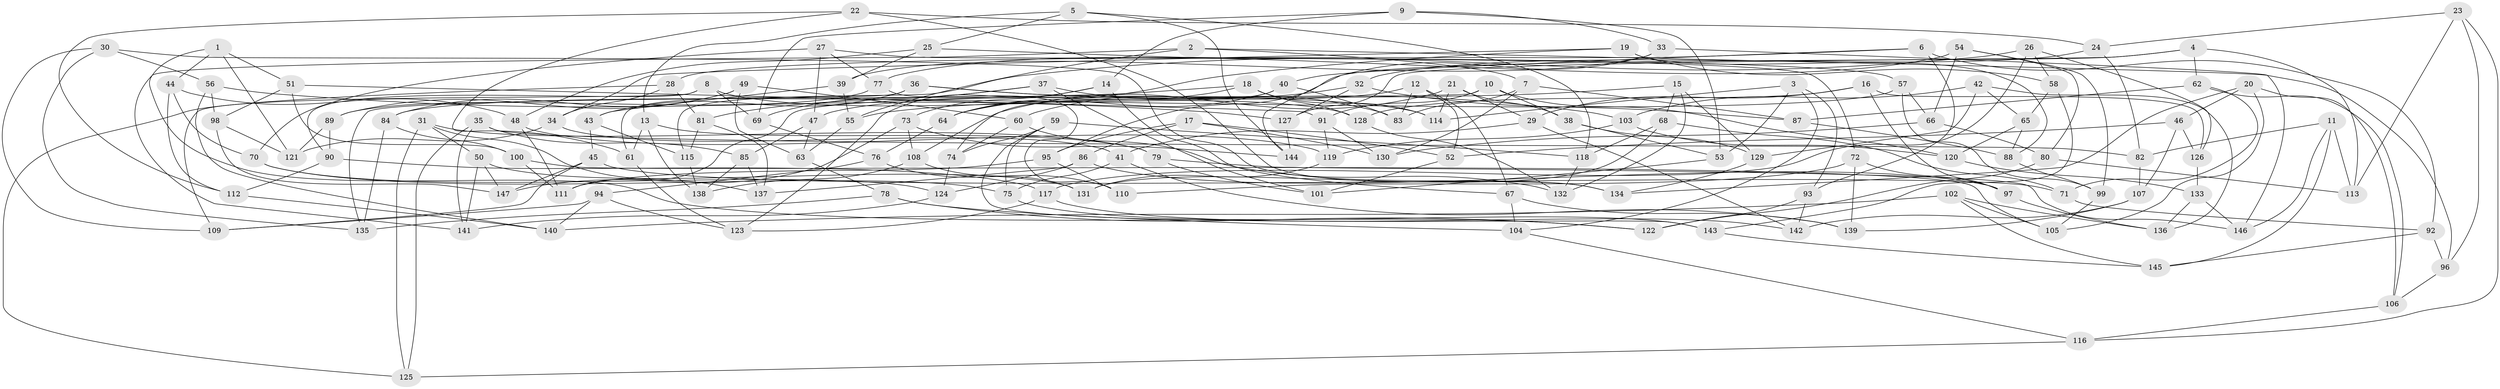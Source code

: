 // coarse degree distribution, {5: 0.13636363636363635, 4: 0.3409090909090909, 3: 0.13636363636363635, 8: 0.06818181818181818, 2: 0.022727272727272728, 6: 0.06818181818181818, 9: 0.045454545454545456, 10: 0.06818181818181818, 11: 0.045454545454545456, 13: 0.022727272727272728, 14: 0.022727272727272728, 7: 0.022727272727272728}
// Generated by graph-tools (version 1.1) at 2025/01/03/04/25 22:01:16]
// undirected, 147 vertices, 294 edges
graph export_dot {
graph [start="1"]
  node [color=gray90,style=filled];
  1;
  2;
  3;
  4;
  5;
  6;
  7;
  8;
  9;
  10;
  11;
  12;
  13;
  14;
  15;
  16;
  17;
  18;
  19;
  20;
  21;
  22;
  23;
  24;
  25;
  26;
  27;
  28;
  29;
  30;
  31;
  32;
  33;
  34;
  35;
  36;
  37;
  38;
  39;
  40;
  41;
  42;
  43;
  44;
  45;
  46;
  47;
  48;
  49;
  50;
  51;
  52;
  53;
  54;
  55;
  56;
  57;
  58;
  59;
  60;
  61;
  62;
  63;
  64;
  65;
  66;
  67;
  68;
  69;
  70;
  71;
  72;
  73;
  74;
  75;
  76;
  77;
  78;
  79;
  80;
  81;
  82;
  83;
  84;
  85;
  86;
  87;
  88;
  89;
  90;
  91;
  92;
  93;
  94;
  95;
  96;
  97;
  98;
  99;
  100;
  101;
  102;
  103;
  104;
  105;
  106;
  107;
  108;
  109;
  110;
  111;
  112;
  113;
  114;
  115;
  116;
  117;
  118;
  119;
  120;
  121;
  122;
  123;
  124;
  125;
  126;
  127;
  128;
  129;
  130;
  131;
  132;
  133;
  134;
  135;
  136;
  137;
  138;
  139;
  140;
  141;
  142;
  143;
  144;
  145;
  146;
  147;
  1 -- 51;
  1 -- 44;
  1 -- 121;
  1 -- 122;
  2 -- 141;
  2 -- 7;
  2 -- 55;
  2 -- 96;
  3 -- 104;
  3 -- 53;
  3 -- 114;
  3 -- 93;
  4 -- 113;
  4 -- 127;
  4 -- 95;
  4 -- 62;
  5 -- 118;
  5 -- 144;
  5 -- 13;
  5 -- 25;
  6 -- 93;
  6 -- 92;
  6 -- 28;
  6 -- 40;
  7 -- 83;
  7 -- 130;
  7 -- 87;
  8 -- 128;
  8 -- 69;
  8 -- 109;
  8 -- 90;
  9 -- 33;
  9 -- 69;
  9 -- 14;
  9 -- 53;
  10 -- 135;
  10 -- 91;
  10 -- 120;
  10 -- 38;
  11 -- 145;
  11 -- 146;
  11 -- 113;
  11 -- 82;
  12 -- 52;
  12 -- 83;
  12 -- 67;
  12 -- 47;
  13 -- 138;
  13 -- 79;
  13 -- 61;
  14 -- 67;
  14 -- 73;
  14 -- 123;
  15 -- 129;
  15 -- 68;
  15 -- 132;
  15 -- 55;
  16 -- 29;
  16 -- 97;
  16 -- 128;
  16 -- 126;
  17 -- 86;
  17 -- 130;
  17 -- 52;
  17 -- 95;
  18 -- 114;
  18 -- 111;
  18 -- 64;
  18 -- 128;
  19 -- 64;
  19 -- 88;
  19 -- 58;
  19 -- 34;
  20 -- 105;
  20 -- 134;
  20 -- 46;
  20 -- 106;
  21 -- 108;
  21 -- 38;
  21 -- 29;
  21 -- 114;
  22 -- 61;
  22 -- 24;
  22 -- 112;
  22 -- 134;
  23 -- 24;
  23 -- 116;
  23 -- 96;
  23 -- 113;
  24 -- 32;
  24 -- 82;
  25 -- 48;
  25 -- 57;
  25 -- 39;
  26 -- 117;
  26 -- 58;
  26 -- 115;
  26 -- 126;
  27 -- 47;
  27 -- 72;
  27 -- 77;
  27 -- 70;
  28 -- 34;
  28 -- 125;
  28 -- 81;
  29 -- 142;
  29 -- 41;
  30 -- 134;
  30 -- 109;
  30 -- 135;
  30 -- 56;
  31 -- 137;
  31 -- 79;
  31 -- 50;
  31 -- 125;
  32 -- 127;
  32 -- 87;
  32 -- 60;
  33 -- 39;
  33 -- 146;
  33 -- 144;
  34 -- 121;
  34 -- 41;
  35 -- 82;
  35 -- 141;
  35 -- 85;
  35 -- 125;
  36 -- 114;
  36 -- 43;
  36 -- 103;
  36 -- 61;
  37 -- 81;
  37 -- 83;
  37 -- 101;
  37 -- 69;
  38 -- 53;
  38 -- 129;
  39 -- 55;
  39 -- 43;
  40 -- 74;
  40 -- 83;
  40 -- 64;
  41 -- 75;
  41 -- 139;
  42 -- 136;
  42 -- 65;
  42 -- 103;
  42 -- 129;
  43 -- 45;
  43 -- 115;
  44 -- 112;
  44 -- 48;
  44 -- 70;
  45 -- 109;
  45 -- 71;
  45 -- 147;
  46 -- 107;
  46 -- 126;
  46 -- 52;
  47 -- 63;
  47 -- 85;
  48 -- 111;
  48 -- 119;
  49 -- 89;
  49 -- 63;
  49 -- 60;
  49 -- 84;
  50 -- 131;
  50 -- 141;
  50 -- 147;
  51 -- 100;
  51 -- 98;
  51 -- 91;
  52 -- 101;
  53 -- 101;
  54 -- 80;
  54 -- 99;
  54 -- 66;
  54 -- 77;
  55 -- 63;
  56 -- 98;
  56 -- 127;
  56 -- 140;
  57 -- 84;
  57 -- 66;
  57 -- 99;
  58 -- 143;
  58 -- 65;
  59 -- 118;
  59 -- 74;
  59 -- 143;
  59 -- 75;
  60 -- 132;
  60 -- 74;
  61 -- 123;
  62 -- 71;
  62 -- 87;
  62 -- 106;
  63 -- 78;
  64 -- 76;
  65 -- 88;
  65 -- 120;
  66 -- 130;
  66 -- 80;
  67 -- 139;
  67 -- 104;
  68 -- 118;
  68 -- 131;
  68 -- 71;
  69 -- 76;
  70 -- 75;
  70 -- 124;
  71 -- 92;
  72 -- 139;
  72 -- 110;
  72 -- 97;
  73 -- 108;
  73 -- 144;
  73 -- 147;
  74 -- 124;
  75 -- 143;
  76 -- 110;
  76 -- 94;
  77 -- 110;
  77 -- 89;
  78 -- 135;
  78 -- 122;
  78 -- 104;
  79 -- 101;
  79 -- 146;
  80 -- 113;
  80 -- 122;
  81 -- 115;
  81 -- 137;
  82 -- 107;
  84 -- 135;
  84 -- 100;
  85 -- 138;
  85 -- 137;
  86 -- 124;
  86 -- 97;
  86 -- 137;
  87 -- 88;
  88 -- 99;
  89 -- 90;
  89 -- 121;
  90 -- 117;
  90 -- 112;
  91 -- 130;
  91 -- 119;
  92 -- 145;
  92 -- 96;
  93 -- 122;
  93 -- 142;
  94 -- 123;
  94 -- 109;
  94 -- 140;
  95 -- 111;
  95 -- 110;
  96 -- 106;
  97 -- 136;
  98 -- 147;
  98 -- 121;
  99 -- 105;
  100 -- 111;
  100 -- 105;
  102 -- 136;
  102 -- 105;
  102 -- 145;
  102 -- 140;
  103 -- 120;
  103 -- 119;
  104 -- 116;
  106 -- 116;
  107 -- 139;
  107 -- 142;
  108 -- 131;
  108 -- 138;
  112 -- 140;
  115 -- 138;
  116 -- 125;
  117 -- 142;
  117 -- 123;
  118 -- 132;
  119 -- 131;
  120 -- 133;
  124 -- 141;
  126 -- 133;
  127 -- 144;
  128 -- 132;
  129 -- 134;
  133 -- 136;
  133 -- 146;
  143 -- 145;
}
